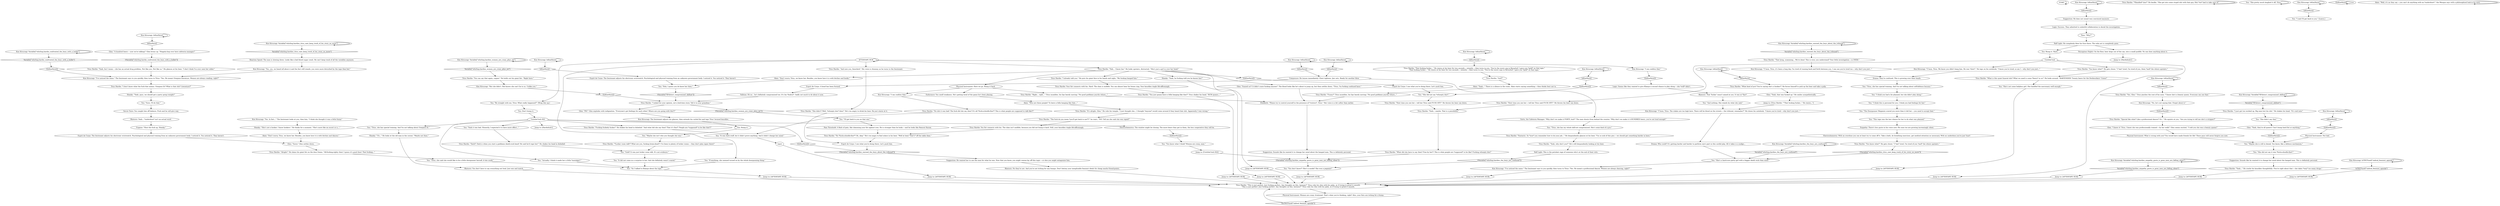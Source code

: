 # WHIRLING F1 / HARDIE AFTER TALKING TO KLAASJE
# * Back from Klaasje.
#* Get the doorgunner mixtape
# ==================================================
digraph G {
	  0 [label="START"];
	  1 [label="input"];
	  2 [label="Titus Hardie: \"Dark?! Dark is when you start a goddamn death-rock band! He said he'd rape her!\" He shakes his head in disbelief."];
	  3 [label="Titus Hardie: \"No shit it was bad! The fuck did she say then? It's all *fuck-a-doodle-fine*? This is what people are supposed to talk like?!\""];
	  4 [label="Esprit de Corps: I see what you're doing there. Let's push him."];
	  5 [label="Jump to: [Untitled hub (02)]"];
	  6 [label="Titus Hardie: \"You can say that again, copper.\" He holds out his giant fist. \"Right here.\""];
	  7 [label="Kim Kitsuragi: IsTHCFixed(\"radical_feminist_agenda\")"];
	  8 [label="IsTHCFixed(\"radical_feminist_agenda\")", shape=diamond];
	  9 [label="!(IsTHCFixed(\"radical_feminist_agenda\"))", shape=diamond];
	  10 [label="Kim Kitsuragi: Variable[\"whirling.hardies_women_are_crazy_phys_int\"]"];
	  11 [label="Variable[\"whirling.hardies_women_are_crazy_phys_int\"]", shape=diamond];
	  12 [label="!(Variable[\"whirling.hardies_women_are_crazy_phys_int\"])", shape=diamond];
	  13 [label="You: \"Sure, I'll do that.\""];
	  14 [label="Theo: \"Why?\""];
	  15 [label="Jump to: [AFTERTAPE HUB]"];
	  16 [label="Esprit de Corps: The lieutenant adjusts his electronic wristwatch. Psychological and physical training from an unknown government body. I noticed it. You noticed it. They haven't."];
	  17 [label="Jump to: [AFTERTAPE HUB]"];
	  18 [label="You: \"So I talked to Klaasje about the tape.\""];
	  19 [label="Kim Kitsuragi: IsKimHere()"];
	  20 [label="IsKimHere()", shape=diamond];
	  21 [label="!(IsKimHere())", shape=diamond];
	  22 [label="Esprit de Corps: I see what you're doing there. Let's push him."];
	  23 [label="Glen: \"Scared us?! It didn't scare fucking anyone!\" The blond looks like he's about to jump up, but then settles down. \"Titus, I'm fucking confused here.\""];
	  24 [label="You: \"Titus, she has my whole skill-set compromised. She's some kind of a pro.\""];
	  25 [label="Glen: \"A hundred beers -- now we're talking!\" Glen livens up. \"Hoppity-hop over here cafeteria manager!\""];
	  26 [label="Kim Kitsuragi: \"I can confirm that.\""];
	  27 [label="You: Don't bump it."];
	  28 [label="Titus Hardie: \"I already told you.\" He puts his giant face in his hands and sighs. \"We fucking hanged him.\""];
	  29 [label="You: \"Huh, I guess you do know her then.\""];
	  30 [label="Jump to: [AFTERTAPE HUB]"];
	  31 [label="Titus Hardie: \"*Handled* him?\" He baulks. \"She got into some stupid shit with that guy. Shit *we* had to take care of.\""];
	  32 [label="Kim Kitsuragi: IsKimHere()"];
	  33 [label="IsKimHere()", shape=diamond];
	  34 [label="!(IsKimHere())", shape=diamond];
	  35 [label="Kim Kitsuragi: \"C'mon, Titus. We know you didn't hang him. He was *shot*.\" He taps on his notebook. \"I know you're tired; so am I -- why don't you just...\""];
	  36 [label="You: \"She pretty much laughed it off, Titus.\""];
	  37 [label="Titus Hardie: \"Fucking fuckedy fucker!\" He shakes his head in disbelief. \"And what did she say then? That it's fine?! People are *supposed* to be like that?!\""];
	  38 [label="You: \"She did not say *whoopty doo*.\""];
	  39 [label="Titus Hardie: \"No *fuck-a-doodle-fine*? Oh, okay.\" He's too angry to find solace in his beer. \"Well at least *that's* off the table then.\""];
	  40 [label="Kim Kitsuragi: IsKimHere()"];
	  41 [label="IsKimHere()", shape=diamond];
	  42 [label="!(IsKimHere())", shape=diamond];
	  43 [label="Alain: \"Who are these people? To leave a fella hanging like that...\""];
	  44 [label="Savoir Faire: You caught him off balance. Push and he will give way."];
	  45 [label="Titus Hardie: \"Yeah, why don't you?\" He's still despondently looking at his beer."];
	  46 [label="Shanky: \"Yeah, guys, we should get a party going tonight!\""];
	  47 [label="Kim Kitsuragi: IsKimHere()"];
	  48 [label="IsKimHere()", shape=diamond];
	  49 [label="!(IsKimHere())", shape=diamond];
	  50 [label="Jump to: [Hardiehub1]"];
	  51 [label="You: \"It did not come as a surprise to her. And she definitely wasn't scared.\""];
	  52 [label="Titus Hardie: \"*Locker room talk*? What are you, fucking brain-dead?! I've been to plenty of locker rooms -- they don't plan rapes there!\""];
	  53 [label="Titus Hardie: \"Nah... I know her.\" He looks upstairs, distracted. \"She's just a girl in over her head.\""];
	  54 [label="You: \"I think this is personal for you. I think you had feelings for her.\""];
	  55 [label="Titus Hardie: \"I asked for your opinion, not a bed-time story. Tell it to your grandma.\""];
	  56 [label="Titus Hardie: \"Fantastic. So *now* you remember how to do your job...\" He despondently glances at his beer. \"I'm so sick of this piss -- we should get something harder in here.\""];
	  57 [label="Titus Hardie: \"What kind of pro? You're saying she's a hooker?\" He forces himself to pick up the beer and take a gulp."];
	  58 [label="Kim Kitsuragi: Variable[\"whirling.hardie_confronted_the_boys_with_a_bullet\"]"];
	  59 [label="Variable[\"whirling.hardie_confronted_the_boys_with_a_bullet\"]", shape=diamond];
	  60 [label="!(Variable[\"whirling.hardie_confronted_the_boys_with_a_bullet\"])", shape=diamond];
	  61 [label="Electrochemistry: The window might be closing. The more beers they get in them, the less cooperative they will be."];
	  62 [label="You: \"Titus, she said she would like to be a little doorgunner herself, if she could.\""];
	  63 [label="Elizabeth: \"Please try to control yourself in the presence of *visitors*, Titus.\" Her voice is a bit softer than earlier."];
	  64 [label="Logic: Seems like they wanted to give Klaasje a second chance to play along -- she *still* didn't."];
	  65 [label="Titus Hardie: \"Right... right...\" Titus mumbles, his lips barely moving: \"No good goddamn psycho whore...\""];
	  66 [label="You: Bump it. Hard."];
	  67 [label="You: \"I said I'll get back to you.\" [Leave.]"];
	  68 [label="Kim Kitsuragi: \"No, he's not saying that. Forget about it.\""];
	  69 [label="Glen: \"Sorry.\" Glen settles down."];
	  70 [label="Jump to: [AFTERTAPE HUB]"];
	  71 [label="Jump to: [AFTERTAPE HUB]"];
	  72 [label="Drama: They're confused. This is growing over their heads."];
	  73 [label="Titus Hardie: \"You know what?\" He gets closer. \"I *am* tired. I'm tired of you *and* the whore upstairs.\""];
	  74 [label="Rhetoric: Yeah... *underdose* isn't an actual word."];
	  75 [label="Untitled hub"];
	  76 [label="Titus Hardie: Your fist connects with his. Hard. The slam is audible. You can almost hear his bones ring. Your knuckles tingle life-affirmingly."];
	  77 [label="Empathy: There's less gusto in his voice now. His men too are growing increasingly silent."];
	  78 [label="Kim Kitsuragi: IsKimHere()"];
	  79 [label="IsKimHere()", shape=diamond];
	  80 [label="!(IsKimHere())", shape=diamond];
	  81 [label="Kim Kitsuragi: Variable[\"XP.detect_compromized_skillset\"]"];
	  82 [label="Variable[\"XP.detect_compromized_skillset\"]", shape=diamond];
	  83 [label="!(Variable[\"XP.detect_compromized_skillset\"])", shape=diamond];
	  84 [label="Shanky: \"Yeah, he fucking told you he knows her!\""];
	  85 [label="You: \"She's a hard-core party girl with a bigger death wish than mine.\""];
	  86 [label="Kim Kitsuragi: IsKimHere()"];
	  87 [label="IsKimHere()", shape=diamond];
	  88 [label="!(IsKimHere())", shape=diamond];
	  89 [label="Jump to: [Hardiehub1]"];
	  90 [label="Titus Hardie: \"What is this quiet funeral shit? What we need is some *beers* in us!\" He looks around. \"BARTENDER! Twenty beers for the Dockworkers' Union!\""];
	  91 [label="Titus Hardie: \"Next time you see her -- tell her Titus said FUCK OFF!\" He throws his beer can down."];
	  92 [label="Kim Kitsuragi: IsKimHere()"];
	  93 [label="IsKimHere()", shape=diamond];
	  94 [label="!(IsKimHere())", shape=diamond];
	  95 [label="You: \"The Doorgunner Megamix scared you more than it did her -- you need to accept that.\""];
	  96 [label="Glen: \"Pft!\" Glen explodes with indignation. \"Everyone's got feelings for each other! Where are you going with this?!\""];
	  97 [label="You: \"This tape was the last chance for her to do what was planned.\""];
	  98 [label="Kim Kitsuragi: IsKimHere()"];
	  99 [label="IsKimHere()", shape=diamond];
	  100 [label="!(IsKimHere())", shape=diamond];
	  101 [label="You: \"You don't know?! She's a model! She won a pageant!\""];
	  102 [label="Reaction Speed: The man is slowing down. Looks like a bad blood sugar crash. He can't keep track of all the variables anymore."];
	  103 [label="Drama: Who could? It's getting harder and harder to perform one's part in this sordid play. All it takes is a nudge..."];
	  104 [label="Titus Hardie: \"You know what?\" He gets closer. \"I *am* tired. I'm tired of you, them *and* the whore upstairs.\""];
	  105 [label="You: \"Yeah it was bad. Honestly, I expected it to have more effect...\""];
	  106 [label="You: \"She did not say it was *fuck-a-doodle-fine*.\""];
	  107 [label="Titus Hardie: \"Yeah... maybe. That is a possibility.\""];
	  108 [label="Half Light: This is the petulant rage of someone who's at the end of their wits."];
	  109 [label="Jump to: [AFTERTAPE HUB]"];
	  110 [label="Glen: \"I knew it! Titus, I knew she was professionally trained -- by her walk!\" Glen seems excited. \"I told you she was a beauty queen!\""];
	  111 [label="Kim Kitsuragi: IsKimHere()"];
	  112 [label="IsKimHere()", shape=diamond];
	  113 [label="!(IsKimHere())", shape=diamond];
	  114 [label="Jump to: [AFTERTAPE HUB]"];
	  115 [label="You: \"Gold? It was just locker room talk. It's not evidence.\""];
	  116 [label="Suggestion: Sounds like he wanted it to change her mind about the hanged man. This is definitely personal."];
	  117 [label="Kim Kitsuragi: IsKimHere()"];
	  118 [label="IsKimHere()", shape=diamond];
	  119 [label="!(IsKimHere())", shape=diamond];
	  120 [label="Kim Kitsuragi: \"But she didn't. She knows she can't lie to us. Unlike you.\""];
	  121 [label="Physical Instrument: Here we go. Bump it hard."];
	  122 [label="You: \"Titus, she has special training. And I'm not talking about Oranjese lit.\""];
	  123 [label="You: \"Actually, I think it made her a little *nostalgic*.\""];
	  124 [label="You: \"If anything, she seemed turned on by the whole doorgunning thing.\""];
	  125 [label="You: \"You know what I think? Women are crazy, man.\""];
	  126 [label="Alain: \"Don't worry, Titus, we know her. Besides, you know how it is with bitches and books.\""];
	  127 [label="You: \"She's not some helpless girl. She handled the mercenary well enough.\""];
	  128 [label="Garte, the Cafeteria Manager: \"Why don't we make it FORTY, huh?\" The man shouts from behind the counter. \"Why don't we make it A HUNDRED beers, you're not loud enough!\""];
	  129 [label="You: \"And nothing. She stands by what she said.\""];
	  130 [label="Endurance: You smell weakness. He's getting tired of the game he's been playing."];
	  131 [label="You: Bump it."];
	  132 [label="Esprit de Corps: A bond has been formed."];
	  133 [label="You: \"I'll get back to you on that one.\""];
	  134 [label="Rhetoric: You don't have to say everything out loud. Just mix and match."];
	  135 [label="Logic: Success. They admitted to unlawful collaboration to derail the investigation."];
	  136 [label="Jump to: [AFTERTAPE HUB]"];
	  137 [label="Alain: \"Well, it's as they say -- you can't do anything with an *underdose*,\" the Mesque says with a philosophical look in his eyes."];
	  138 [label="Electrochemistry: With an overdose you can at least try to come off it. Take a bath, do breathing exercises, get medical attention as necessary. With an underdose you're just *you*."];
	  139 [label="Kim Kitsuragi: Variable[\"whirling.hardies_empathy_gusto_is_gone_men_are_falling_silent\"]"];
	  140 [label="Variable[\"whirling.hardies_empathy_gusto_is_gone_men_are_falling_silent\"]", shape=diamond];
	  141 [label="!(Variable[\"whirling.hardies_empathy_gusto_is_gone_men_are_falling_silent\"])", shape=diamond];
	  142 [label="Untitled hub (02)"];
	  143 [label="Titus Hardie: \"You just gonna leave a fella hanging like that?\" Titus shakes his head. \"RCM queers...\""];
	  144 [label="Pain Threshold: A flash of pain, like slamming your fist against iron. He is stronger than he looks -- and he looks like Ramout Karzai."];
	  145 [label="Titus Hardie: \"The fuck do you mean *you'll get back to me*?!\" he roars. \"NO! Tell me she said she was raped!\""];
	  146 [label="Glen: \"Yeah, that was fucked up.\" He smiles sympathetically."];
	  147 [label="Kim Kitsuragi: IsKimHere()"];
	  148 [label="IsKimHere()", shape=diamond];
	  149 [label="!(IsKimHere())", shape=diamond];
	  150 [label="Kim Kitsuragi: \"I've noticed the same.\" The lieutenant says to you quickly, then turns to Titus: \"Yes. He meant Oranjese literature. Women are always reading, right?\""];
	  151 [label="Jump to: [AFTERTAPE HUB]"];
	  152 [label="Titus Hardie: \"And?\""];
	  153 [label="Rhetoric: That 'fucker' wasn't aimed at you. It was at *her*."];
	  154 [label="Titus Hardie: \"Alright!\" He slams his giant fist on the door frame. \"All-fucking-righty then! I guess it's good then! That fucking...\""];
	  155 [label="Jump to: [AFTERTAPE HUB]"];
	  156 [label="Rhetoric: No they're not. And you're not itching for any bumps. Don't betray your inexplicable feminist ideals for cheap macho friend-points."];
	  157 [label="Titus Hardie: \"I just got too worked up. Big man lost his shit.\" He shakes his head. \"It's cool now.\""];
	  158 [label="Volition: Oh no... he's definitely compromised too. It's his *hubris*. Sadly not much to do about it now."];
	  159 [label="Physical Instrument: Not bad."];
	  160 [label="Shanky: \"She's not a hooker. I know hookers.\" He thinks for a moment. \"She's more like an escort or a....\""];
	  161 [label="Titus Hardie: \"Funny?\" Titus mumbles, his lips barely moving: \"No good goddamn psycho whore...\""];
	  162 [label="Perception (Sight): On the floor, beer drips out of the can, into a small puddle. No one does anything about it."];
	  163 [label="You: \"She didn't say that.\""];
	  164 [label="Jump to: [AFTERTAPE HUB]"];
	  165 [label="You: \"Titus, she has special training. And I'm not talking about self-defence lessons.\""];
	  166 [label="Kim Kitsuragi: Variable[\"whirling.hardies_the_boys_are_confused\"]"];
	  167 [label="Variable[\"whirling.hardies_the_boys_are_confused\"]", shape=diamond];
	  168 [label="!(Variable[\"whirling.hardies_the_boys_are_confused\"])", shape=diamond];
	  169 [label="Titus Hardie: \"That lying, scamming... We're done! This is over, you understand? Your little investigation -- is OVER.\""];
	  170 [label="Kim Kitsuragi: \"C'mon, Titus. The stakes are too high here. There will be blood on the streets -- the tribunal, remember?\" He closes his notebook. \"I know you're tired -- why don't you just...\""];
	  171 [label="Titus Hardie: \"That fucking fucker...\" He stares at his beer for two seconds -- intently -- then turns to you. \"You're the worst cop in Revachol! I gave you *gold* on that tape.\"\n\"That fucking fucker...\" He stares at his beer for two seconds -- intently -- then turns to you. \"You're the worst cops in Revachol! I gave you *gold* on that tape.\"
"];
	  172 [label="Kim Kitsuragi: \"I can confirm that.\""];
	  173 [label="You: \"Maybe she isn't who you thought she was.\""];
	  174 [label="Titus Hardie: You fist connects with his. The slam isn't audible, because you did not bump it hard. Still, your knuckles tingle life-affirmingly."];
	  175 [label="Half Light: He completely blew his fuse there. The calm act is completely gone."];
	  176 [label="Shanky: \"Uh...\" He looks at the old man in the corner. \"Maybe not then.\""];
	  177 [label="Titus Hardie: \"I don't know what the fuck that means. Oranjese lit? What is that shit? Literature?\""];
	  178 [label="Esprit de Corps: The lieutenant adjusts his electronic wristwatch. Psychological and physical training from an unknown government body. I noticed it. You noticed it. They haven't."];
	  179 [label="Kim Kitsuragi: \"I've noticed the same.\" The lieutenant says to you quickly, then turns to Titus: \"Yes. He meant a professional dancer. Women are always dancing, right?\""];
	  180 [label="Titus Hardie: \"Yeah...\" He cracks his knuckles thoughtfully. \"You're right about that -- she takes *way* too many drugs.\""];
	  181 [label="Titus Hardie: \"What did she have to say then? Fine by her?! This is what people are *supposed* to be like? Fucking whoopty doo!\""];
	  182 [label="Suggestion: He does not sound very convinced anymore."];
	  183 [label="Titus Hardie: \"And now you, binoclard.\" His voice is chummy as he turns to the lieutenant."];
	  184 [label="You: \"I think you had a lie planned, but she didn't play along.\""];
	  185 [label="Titus Hardie: \"Special like what? Like a professional dancer? Or...\" He squints at you. \"Are you trying to tell me she's a stripper?\""];
	  186 [label="Alain: \"Don't worry, Titus, we know her. Besides, you know how it is with bitches and dances.\""];
	  187 [label="Eugene: \"Shut the fuck up, Shanky.\""];
	  188 [label="Titus Hardie: \"Yeah, but I mean -- she has an actual drug problem. Not like you. Not like us.\" He glances at his beer. \"I don't think I've ever seen her sober.\""];
	  189 [label="Kim Kitsuragi: Variable[\"whirling.hardies_warned_the_boys_about_the_tribunal\"]"];
	  190 [label="Variable[\"whirling.hardies_warned_the_boys_about_the_tribunal\"]", shape=diamond];
	  191 [label="!(Variable[\"whirling.hardies_warned_the_boys_about_the_tribunal\"])", shape=diamond];
	  192 [label="Titus Hardie: \"She didn't? Well, *whoopty doo* then!\" He's too angry to drink his beer. He just stares at it."];
	  193 [label="Kim Kitsuragi: The lieutenant adjusts his glasses, then extends his curled fist and taps Titus' bruised knuckles."];
	  194 [label="Titus Hardie: \"It's alright, Glen.\" He rubs his temple. \"I just thought she... I thought *anyone* would come around if they heard that shit. Apparently I was wrong.\""];
	  195 [label="Physical Instrument: What is wrong with you? You would have made friends for life! These guys will never forgive you now."];
	  196 [label="Titus Hardie: \"Yes, Glen.\" Titus pinches the root of his nose. \"I know she's a beauty queen. Everyone can see that.\""];
	  197 [label="Kim Kitsuragi: \"Yes, yes, we heard all about it and the fact still stands: you were more disturbed by the tape than her.\""];
	  198 [label="Kim Kitsuragi: Variable[\"whirling.hardies_titus_cant_keep_track_of_his_story_no_more\"]"];
	  199 [label="Variable[\"whirling.hardies_titus_cant_keep_track_of_his_story_no_more\"]", shape=diamond];
	  200 [label="!(Variable[\"whirling.hardies_titus_cant_keep_track_of_his_story_no_more\"])", shape=diamond];
	  201 [label="Titus Hardie: \"Next time you see her -- tell her Titus said FUCK OFF!\" He throws his beer can down."];
	  202 [label="You: \"It was dark stuff, but it didn't prove anything. And it didn't change her mind.\""];
	  203 [label="Suggestion: Sounds like he wanted it to change her mind about the hanged man. This is definitely personal."];
	  204 [label="Titus Hardie: \"This is just perfect. Just fucking perfect. Any thoughts on this, lawman?\" Titus rubs his chin with his palm, as if trying to grind it smooth.\n\"This is just perfect. Just fucking perfect. Any thoughts on this, lawmen?\" Titus rubs his chin with his palm, as if trying to grind it smooth."];
	  205 [label="AFTERTAPE HUB"];
	  206 [label="You: \"Maybe she is still in denial. You know, like a defence mechanism.\""];
	  207 [label="Jump to: [AFTERTAPE HUB]"];
	  208 [label="Glen: \"Yeah, they're all queers! Can't bump hard fist or anything.\""];
	  209 [label="Jump to: [Titus Hardie: \"\"That fucking fucker...\" He stares...\"]"];
	  210 [label="Suggestion: He wanted her to see the man for what he was. Now that you know, you might wanna lay off this topic -- or else you might antagonize him."];
	  211 [label="Kim Kitsuragi: \"C'mon, Titus, it's been a long day. I'm tired of running back and forth between you. I can see you're tired too -- why don't you just...\""];
	  212 [label="Alain: \"Yeah...\" There is a silence in the room. Alain starts saying something -- then thinks best not to."];
	  213 [label="Composure: He tenses immediately. Chest tightens. Jaw sets. Ready for another blow."];
	  214 [label="Kim Kitsuragi: \"Yes. In fact...\" The lieutenant looks at you, then him. \"I think she thought it was a little funny.\""];
	  215 [label="Physical Instrument: Women are crazy. Irrational. That's what you're thinking, right? Also, your fists are itching for a bump."];
	  216 [label="You: \"Be straight with me, Titus: What really happened?\" (Wrap this up.)"];
	  0 -> 0
	  1 -> 17
	  2 -> 115
	  3 -> 202
	  4 -> 191
	  5 -> 141
	  6 -> 120
	  7 -> 8
	  7 -> 7
	  8 -> 155
	  9 -> 204
	  10 -> 10
	  10 -> 11
	  11 -> 6
	  12 -> 133
	  13 -> 44
	  14 -> 175
	  15 -> 204
	  16 -> 69
	  17 -> 204
	  18 -> 151
	  19 -> 19
	  19 -> 20
	  20 -> 213
	  21 -> 64
	  22 -> 38
	  23 -> 63
	  24 -> 56
	  25 -> 60
	  26 -> 3
	  27 -> 142
	  28 -> 76
	  29 -> 83
	  30 -> 204
	  31 -> 31
	  32 -> 32
	  32 -> 33
	  33 -> 196
	  34 -> 150
	  35 -> 72
	  36 -> 36
	  37 -> 202
	  38 -> 91
	  39 -> 4
	  40 -> 40
	  40 -> 41
	  41 -> 182
	  42 -> 206
	  43 -> 194
	  44 -> 74
	  45 -> 108
	  46 -> 13
	  47 -> 48
	  47 -> 47
	  48 -> 149
	  49 -> 125
	  51 -> 18
	  52 -> 115
	  53 -> 164
	  53 -> 100
	  53 -> 84
	  53 -> 23
	  53 -> 121
	  53 -> 28
	  53 -> 126
	  54 -> 95
	  55 -> 96
	  55 -> 12
	  56 -> 45
	  57 -> 146
	  58 -> 58
	  58 -> 59
	  59 -> 34
	  60 -> 188
	  61 -> 49
	  62 -> 18
	  63 -> 203
	  64 -> 153
	  65 -> 63
	  66 -> 75
	  68 -> 113
	  69 -> 154
	  70 -> 204
	  71 -> 204
	  72 -> 165
	  73 -> 200
	  74 -> 187
	  75 -> 104
	  75 -> 201
	  75 -> 114
	  75 -> 35
	  76 -> 143
	  77 -> 138
	  78 -> 78
	  78 -> 79
	  79 -> 119
	  80 -> 55
	  81 -> 81
	  81 -> 82
	  82 -> 157
	  83 -> 55
	  84 -> 70
	  85 -> 179
	  86 -> 86
	  86 -> 87
	  87 -> 57
	  88 -> 88
	  90 -> 127
	  91 -> 107
	  92 -> 92
	  92 -> 93
	  93 -> 25
	  94 -> 191
	  95 -> 97
	  96 -> 193
	  97 -> 77
	  98 -> 98
	  98 -> 99
	  99 -> 213
	  100 -> 22
	  101 -> 109
	  102 -> 197
	  103 -> 85
	  104 -> 90
	  105 -> 2
	  106 -> 116
	  107 -> 181
	  108 -> 168
	  109 -> 204
	  110 -> 195
	  111 -> 112
	  111 -> 111
	  112 -> 178
	  113 -> 185
	  114 -> 204
	  115 -> 51
	  116 -> 180
	  117 -> 117
	  117 -> 118
	  118 -> 171
	  119 -> 38
	  120 -> 80
	  121 -> 65
	  121 -> 130
	  121 -> 26
	  122 -> 176
	  123 -> 18
	  124 -> 18
	  125 -> 5
	  126 -> 29
	  127 -> 30
	  128 -> 24
	  129 -> 170
	  130 -> 43
	  131 -> 173
	  132 -> 158
	  133 -> 144
	  134 -> 204
	  135 -> 14
	  136 -> 204
	  137 -> 137
	  138 -> 73
	  139 -> 139
	  139 -> 140
	  140 -> 71
	  141 -> 101
	  142 -> 37
	  142 -> 105
	  142 -> 50
	  142 -> 122
	  142 -> 123
	  142 -> 61
	  142 -> 94
	  143 -> 207
	  144 -> 39
	  145 -> 174
	  146 -> 209
	  147 -> 147
	  147 -> 148
	  148 -> 67
	  149 -> 159
	  150 -> 177
	  151 -> 204
	  152 -> 212
	  153 -> 129
	  154 -> 62
	  155 -> 204
	  156 -> 204
	  157 -> 163
	  158 -> 55
	  159 -> 206
	  160 -> 186
	  161 -> 63
	  162 -> 89
	  163 -> 208
	  164 -> 204
	  165 -> 184
	  166 -> 166
	  166 -> 167
	  167 -> 85
	  168 -> 101
	  169 -> 211
	  170 -> 103
	  171 -> 152
	  172 -> 21
	  173 -> 52
	  174 -> 39
	  175 -> 162
	  175 -> 66
	  176 -> 134
	  177 -> 46
	  178 -> 29
	  179 -> 15
	  180 -> 136
	  181 -> 141
	  182 -> 135
	  183 -> 192
	  184 -> 54
	  185 -> 110
	  186 -> 69
	  187 -> 16
	  188 -> 150
	  189 -> 189
	  189 -> 190
	  190 -> 169
	  191 -> 210
	  192 -> 4
	  193 -> 131
	  194 -> 145
	  195 -> 206
	  196 -> 68
	  197 -> 150
	  198 -> 198
	  198 -> 199
	  199 -> 102
	  200 -> 85
	  201 -> 107
	  202 -> 1
	  203 -> 141
	  204 -> 215
	  205 -> 172
	  205 -> 205
	  205 -> 53
	  205 -> 183
	  205 -> 216
	  205 -> 124
	  206 -> 106
	  207 -> 204
	  208 -> 42
	  209 -> 170
	  210 -> 156
	  211 -> 72
	  212 -> 161
	  213 -> 128
	  213 -> 132
	  214 -> 160
	  215 -> 9
	  216 -> 27
}


